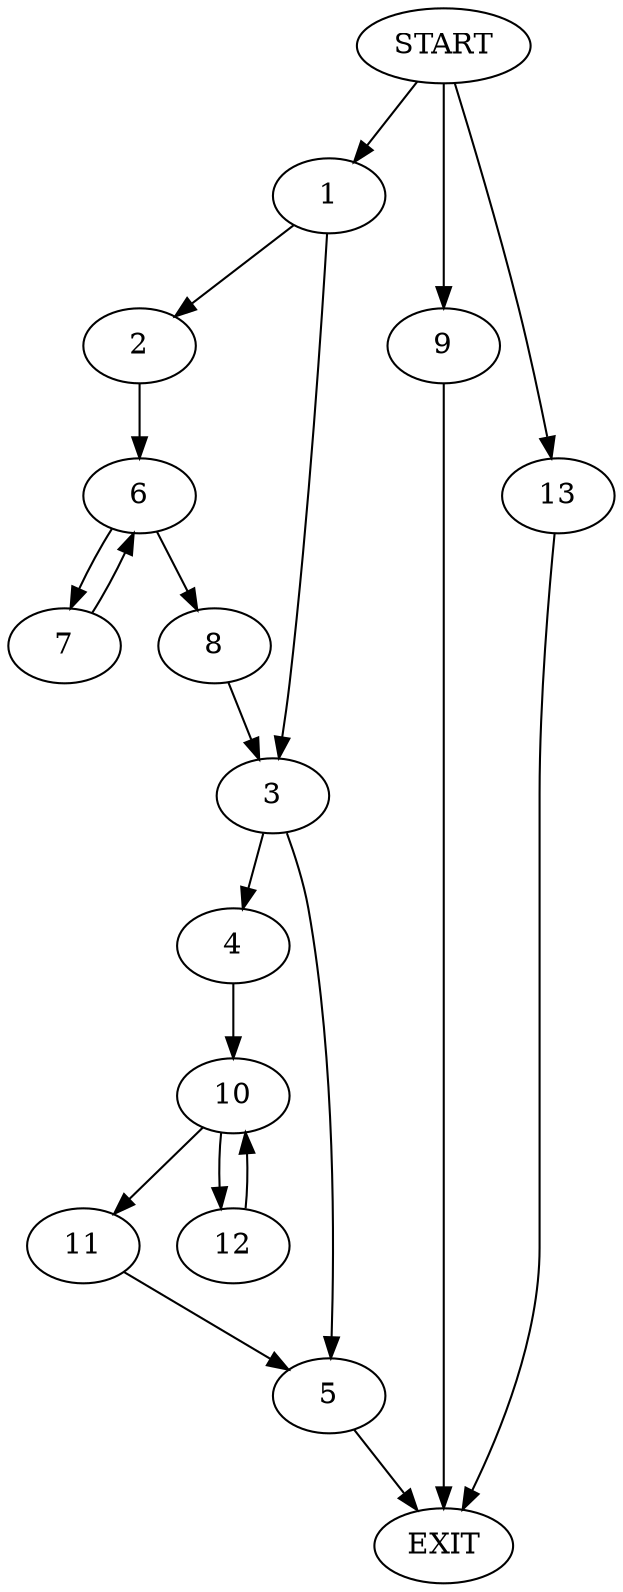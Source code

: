 digraph {
0 [label="START"]
14 [label="EXIT"]
0 -> 1
1 -> 2
1 -> 3
3 -> 4
3 -> 5
2 -> 6
6 -> 7
6 -> 8
7 -> 6
8 -> 3
0 -> 9
9 -> 14
5 -> 14
4 -> 10
10 -> 11
10 -> 12
11 -> 5
12 -> 10
0 -> 13
13 -> 14
}
